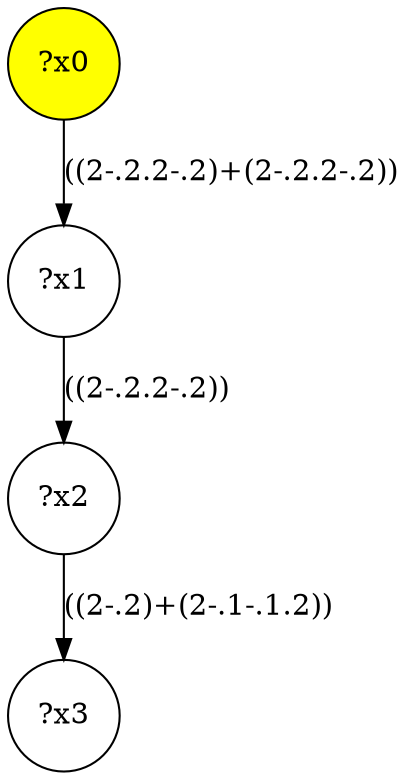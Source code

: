 digraph g {
	x0 [fillcolor="yellow", style="filled," shape=circle, label="?x0"];
	x1 [shape=circle, label="?x1"];
	x0 -> x1 [label="((2-.2.2-.2)+(2-.2.2-.2))"];
	x2 [shape=circle, label="?x2"];
	x1 -> x2 [label="((2-.2.2-.2))"];
	x3 [shape=circle, label="?x3"];
	x2 -> x3 [label="((2-.2)+(2-.1-.1.2))"];
}
